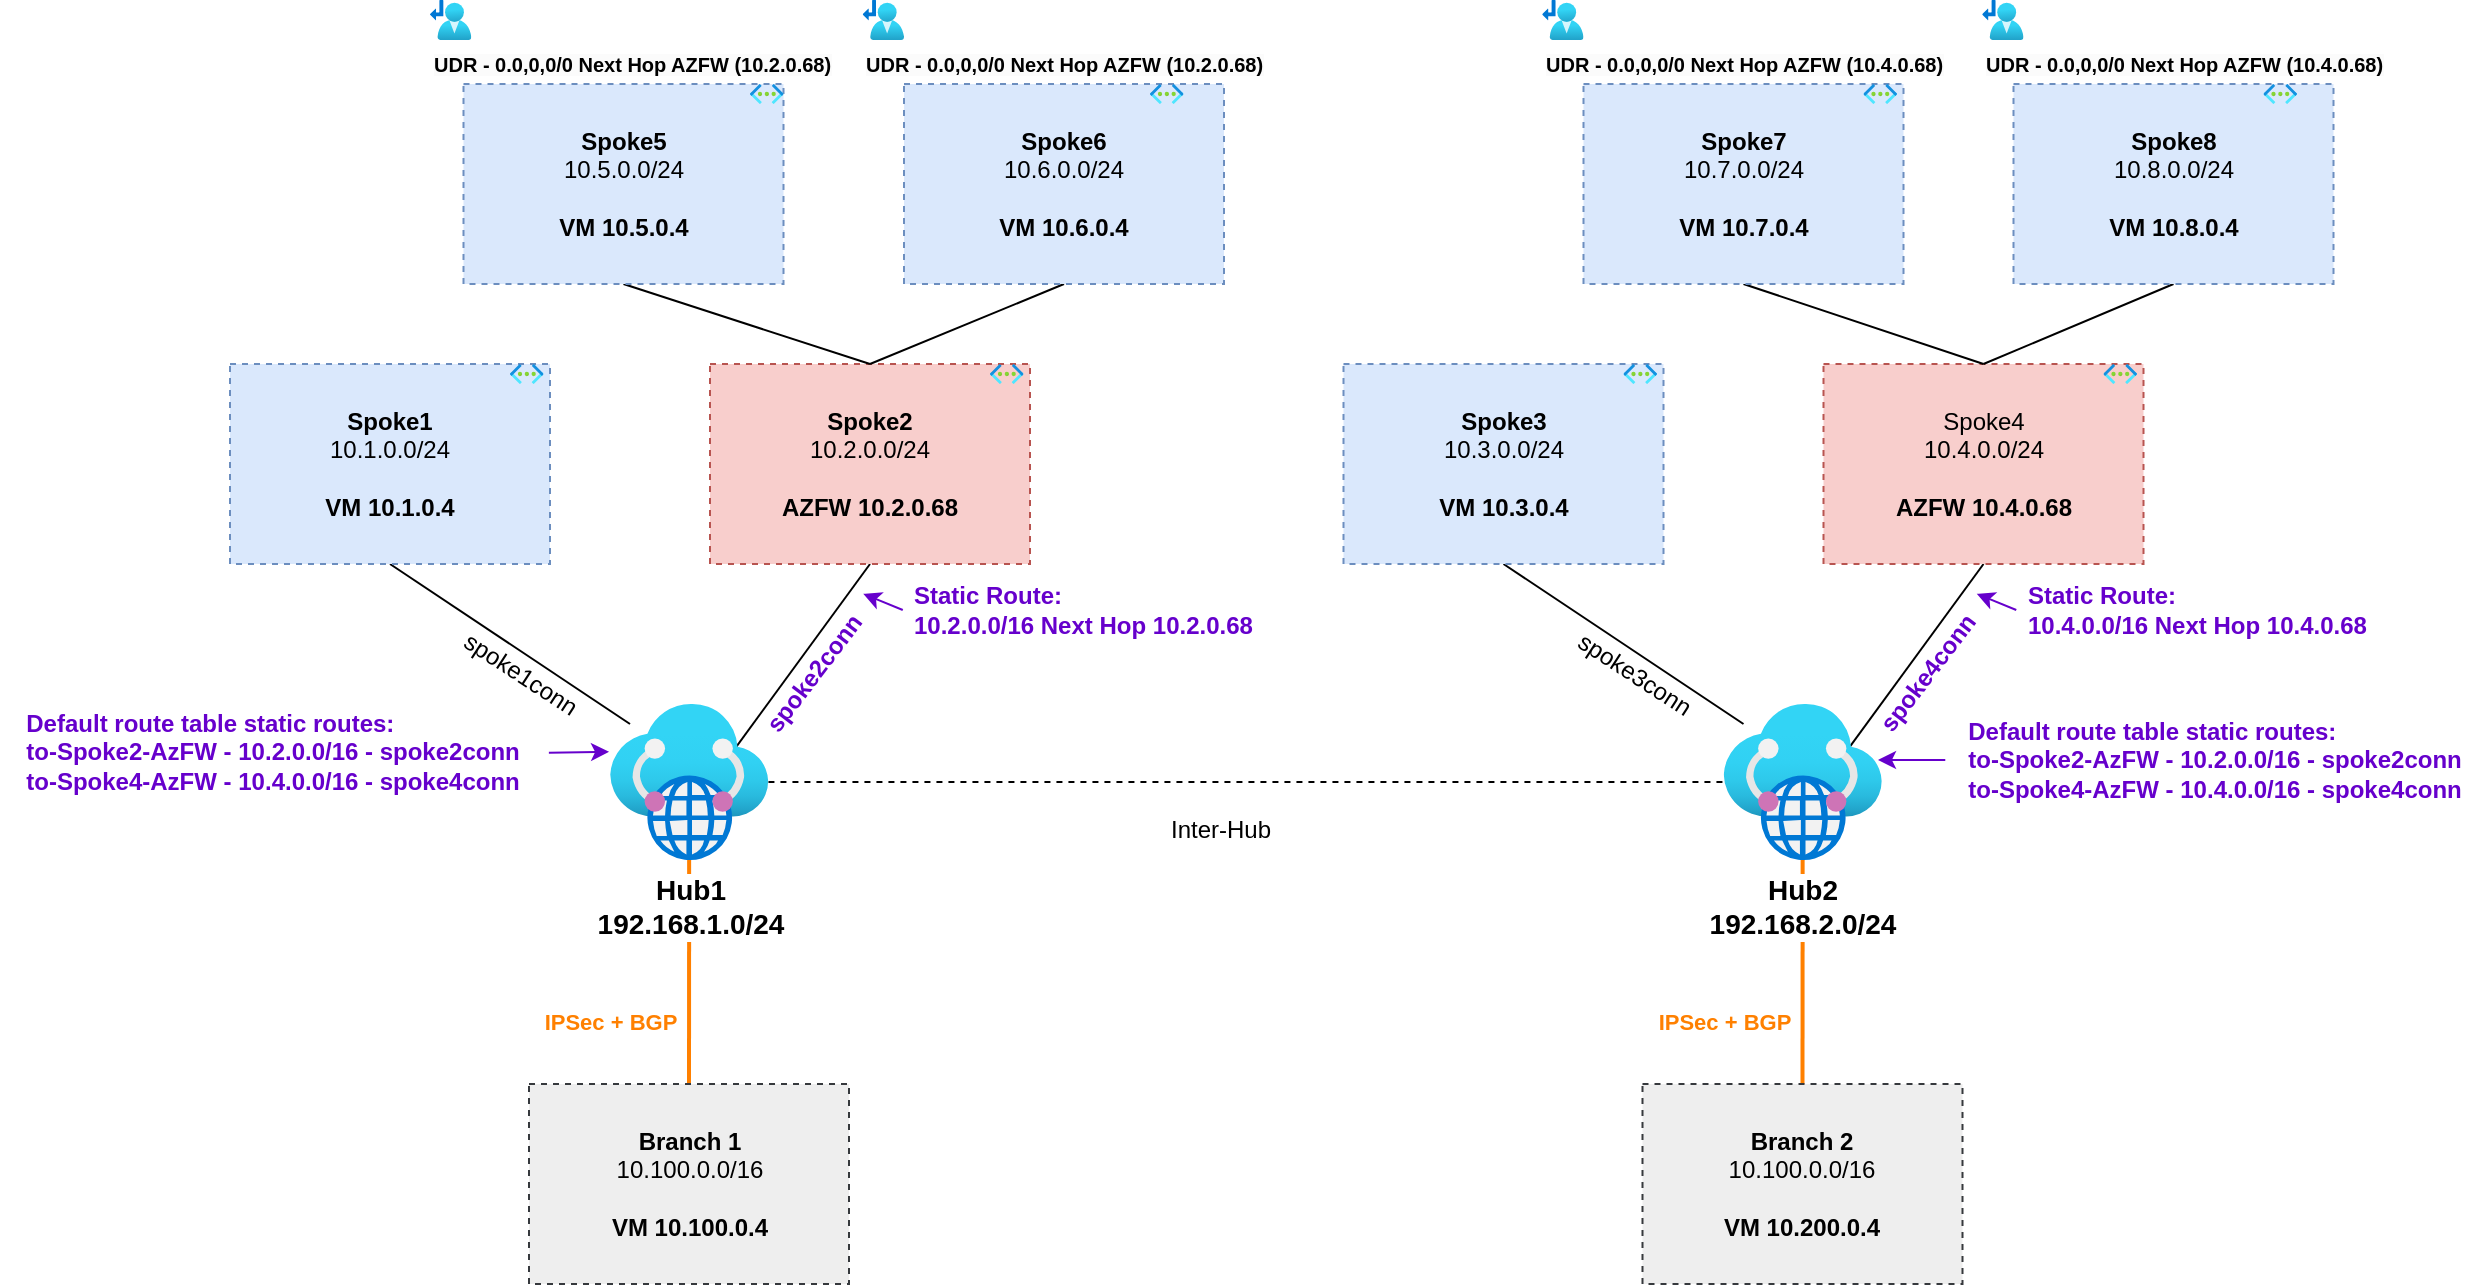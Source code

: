 <mxfile>
    <diagram id="VUlZrNLKj0H3eoXomR7d" name="Page-1">
        <mxGraphModel dx="1433" dy="946" grid="1" gridSize="10" guides="1" tooltips="1" connect="1" arrows="1" fold="1" page="1" pageScale="1" pageWidth="1100" pageHeight="850" math="0" shadow="0">
            <root>
                <mxCell id="0"/>
                <mxCell id="1" parent="0"/>
                <mxCell id="13" style="edgeStyle=none;html=1;exitX=0.5;exitY=1;exitDx=0;exitDy=0;endArrow=none;endFill=0;" parent="1" source="2" edge="1">
                    <mxGeometry relative="1" as="geometry">
                        <mxPoint x="332" y="406" as="targetPoint"/>
                    </mxGeometry>
                </mxCell>
                <mxCell id="2" value="&lt;b&gt;Spoke1&lt;/b&gt;&lt;br&gt;10.1.0.0/24&lt;br&gt;&lt;br&gt;&lt;b&gt;VM 10.1.0.4&lt;/b&gt;" style="whiteSpace=wrap;html=1;fillColor=#dae8fc;strokeColor=#6c8ebf;dashed=1;" parent="1" vertex="1">
                    <mxGeometry x="132" y="226" width="160" height="100" as="geometry"/>
                </mxCell>
                <mxCell id="3" value="" style="aspect=fixed;html=1;points=[];align=center;image;fontSize=12;image=img/lib/azure2/networking/Virtual_Networks.svg;dashed=1;" parent="1" vertex="1">
                    <mxGeometry x="272" y="226" width="16.75" height="10" as="geometry"/>
                </mxCell>
                <mxCell id="14" style="edgeStyle=none;html=1;exitX=0.5;exitY=1;exitDx=0;exitDy=0;entryX=0.769;entryY=0.313;entryDx=0;entryDy=0;entryPerimeter=0;endArrow=none;endFill=0;" parent="1" source="4" target="12" edge="1">
                    <mxGeometry relative="1" as="geometry"/>
                </mxCell>
                <mxCell id="4" value="&lt;b&gt;Spoke2&lt;/b&gt;&lt;br&gt;10.2.0.0/24&lt;br&gt;&lt;br&gt;&lt;b&gt;AZFW 10.2.0.68&lt;/b&gt;" style="whiteSpace=wrap;html=1;fillColor=#f8cecc;strokeColor=#b85450;dashed=1;" parent="1" vertex="1">
                    <mxGeometry x="372" y="226" width="160" height="100" as="geometry"/>
                </mxCell>
                <mxCell id="5" value="" style="aspect=fixed;html=1;points=[];align=center;image;fontSize=12;image=img/lib/azure2/networking/Virtual_Networks.svg;dashed=1;" parent="1" vertex="1">
                    <mxGeometry x="512" y="226" width="16.75" height="10" as="geometry"/>
                </mxCell>
                <mxCell id="10" style="edgeStyle=none;html=1;exitX=0.5;exitY=1;exitDx=0;exitDy=0;entryX=0.5;entryY=0;entryDx=0;entryDy=0;endArrow=none;endFill=0;" parent="1" source="6" target="4" edge="1">
                    <mxGeometry relative="1" as="geometry"/>
                </mxCell>
                <mxCell id="6" value="&lt;b&gt;Spoke5&lt;/b&gt;&lt;br&gt;10.5.0.0/24&lt;br&gt;&lt;br&gt;&lt;b&gt;VM 10.5.0.4&lt;/b&gt;" style="whiteSpace=wrap;html=1;fillColor=#dae8fc;strokeColor=#6c8ebf;dashed=1;" parent="1" vertex="1">
                    <mxGeometry x="248.75" y="86" width="160" height="100" as="geometry"/>
                </mxCell>
                <mxCell id="7" value="" style="aspect=fixed;html=1;points=[];align=center;image;fontSize=12;image=img/lib/azure2/networking/Virtual_Networks.svg;dashed=1;" parent="1" vertex="1">
                    <mxGeometry x="392" y="86" width="16.75" height="10" as="geometry"/>
                </mxCell>
                <mxCell id="11" style="edgeStyle=none;html=1;exitX=0.5;exitY=1;exitDx=0;exitDy=0;endArrow=none;endFill=0;" parent="1" source="8" edge="1">
                    <mxGeometry relative="1" as="geometry">
                        <mxPoint x="452" y="226" as="targetPoint"/>
                    </mxGeometry>
                </mxCell>
                <mxCell id="8" value="&lt;b&gt;Spoke6&lt;/b&gt;&lt;br&gt;10.6.0.0/24&lt;br&gt;&lt;br&gt;&lt;b&gt;VM 10.6.0.4&lt;/b&gt;" style="whiteSpace=wrap;html=1;fillColor=#dae8fc;strokeColor=#6c8ebf;dashed=1;" parent="1" vertex="1">
                    <mxGeometry x="469" y="86" width="160" height="100" as="geometry"/>
                </mxCell>
                <mxCell id="9" value="" style="aspect=fixed;html=1;points=[];align=center;image;fontSize=12;image=img/lib/azure2/networking/Virtual_Networks.svg;dashed=1;" parent="1" vertex="1">
                    <mxGeometry x="592" y="86" width="16.75" height="10" as="geometry"/>
                </mxCell>
                <mxCell id="16" style="edgeStyle=none;html=1;endArrow=none;endFill=0;strokeColor=#FF8000;entryX=0.5;entryY=0;entryDx=0;entryDy=0;strokeWidth=2;" parent="1" source="12" target="17" edge="1">
                    <mxGeometry relative="1" as="geometry">
                        <mxPoint x="355" y="556" as="targetPoint"/>
                    </mxGeometry>
                </mxCell>
                <mxCell id="18" value="IPSec + BGP" style="edgeLabel;html=1;align=center;verticalAlign=middle;resizable=0;points=[];fontStyle=1;fontColor=#FF8000;" parent="16" vertex="1" connectable="0">
                    <mxGeometry x="0.367" y="-2" relative="1" as="geometry">
                        <mxPoint x="-38" y="4" as="offset"/>
                    </mxGeometry>
                </mxCell>
                <mxCell id="47" style="edgeStyle=none;html=1;strokeColor=#000000;fontColor=#FF8000;endArrow=none;endFill=0;dashed=1;" edge="1" parent="1" source="12" target="39">
                    <mxGeometry relative="1" as="geometry"/>
                </mxCell>
                <mxCell id="12" value="&lt;b style=&quot;font-size: 14px;&quot;&gt;Hub1&lt;br style=&quot;font-size: 14px;&quot;&gt;192.168.1.0/24&lt;/b&gt;" style="aspect=fixed;html=1;points=[];align=center;image;fontSize=14;image=img/lib/azure2/networking/Virtual_WANs.svg;" parent="1" vertex="1">
                    <mxGeometry x="322" y="396" width="79.22" height="78" as="geometry"/>
                </mxCell>
                <mxCell id="17" value="&lt;b&gt;Branch 1&lt;/b&gt;&lt;br&gt;10.100.0.0/16&lt;br&gt;&lt;br&gt;&lt;b&gt;VM 10.100.0.4&lt;/b&gt;" style="whiteSpace=wrap;html=1;fillColor=#eeeeee;strokeColor=#36393d;dashed=1;" parent="1" vertex="1">
                    <mxGeometry x="281.5" y="586" width="160" height="100" as="geometry"/>
                </mxCell>
                <mxCell id="19" value="spoke1conn" style="text;html=1;align=center;verticalAlign=middle;resizable=0;points=[];autosize=1;strokeColor=none;fillColor=none;rotation=33.1;" parent="1" vertex="1">
                    <mxGeometry x="232" y="366" width="90" height="30" as="geometry"/>
                </mxCell>
                <mxCell id="20" value="spoke2conn" style="text;html=1;align=center;verticalAlign=middle;resizable=0;points=[];autosize=1;strokeColor=none;fillColor=none;rotation=-52.7;fontColor=#6600CC;fontStyle=1" parent="1" vertex="1">
                    <mxGeometry x="379" y="366" width="90" height="30" as="geometry"/>
                </mxCell>
                <mxCell id="22" style="edgeStyle=none;html=1;entryX=1.02;entryY=0.343;entryDx=0;entryDy=0;entryPerimeter=0;strokeColor=#6600CC;fontColor=#6600CC;exitX=-0.019;exitY=0.5;exitDx=0;exitDy=0;exitPerimeter=0;" edge="1" parent="1" source="21" target="20">
                    <mxGeometry relative="1" as="geometry"/>
                </mxCell>
                <mxCell id="21" value="Static Route:&lt;br&gt;10.2.0.0/16 Next Hop 10.2.0.68" style="text;html=1;align=left;verticalAlign=middle;resizable=0;points=[];autosize=1;strokeColor=none;fillColor=none;fontColor=#6600CC;fontStyle=1" vertex="1" parent="1">
                    <mxGeometry x="472" y="329" width="190" height="40" as="geometry"/>
                </mxCell>
                <mxCell id="24" style="edgeStyle=none;html=1;entryX=-0.006;entryY=0.306;entryDx=0;entryDy=0;entryPerimeter=0;strokeColor=#6600CC;fontColor=#6600CC;exitX=1.014;exitY=0.507;exitDx=0;exitDy=0;exitPerimeter=0;" edge="1" parent="1" source="23" target="12">
                    <mxGeometry relative="1" as="geometry"/>
                </mxCell>
                <mxCell id="23" value="&lt;div style=&quot;text-align: left;&quot;&gt;&lt;span style=&quot;background-color: initial;&quot;&gt;Default route table static routes:&lt;/span&gt;&lt;/div&gt;&lt;div style=&quot;text-align: left;&quot;&gt;&lt;span style=&quot;background-color: initial;&quot;&gt;to-Spoke2-AzFW - 10.2.0.0/16 - spoke2conn&lt;/span&gt;&lt;/div&gt;&lt;div style=&quot;text-align: left;&quot;&gt;&lt;span style=&quot;background-color: initial;&quot;&gt;to-Spoke4-AzFW - 10.4.0.0/16 - spoke4conn&lt;/span&gt;&lt;/div&gt;" style="text;html=1;align=center;verticalAlign=middle;resizable=0;points=[];autosize=1;strokeColor=none;fillColor=none;fontColor=#6600CC;fontStyle=1" vertex="1" parent="1">
                    <mxGeometry x="17.65" y="390" width="270" height="60" as="geometry"/>
                </mxCell>
                <mxCell id="25" style="edgeStyle=none;html=1;exitX=0.5;exitY=1;exitDx=0;exitDy=0;endArrow=none;endFill=0;" edge="1" parent="1" source="26">
                    <mxGeometry relative="1" as="geometry">
                        <mxPoint x="888.75" y="406" as="targetPoint"/>
                    </mxGeometry>
                </mxCell>
                <mxCell id="26" value="&lt;b&gt;Spoke3&lt;/b&gt;&lt;br&gt;10.3.0.0/24&lt;br&gt;&lt;br&gt;&lt;b&gt;VM 10.3.0.4&lt;/b&gt;" style="whiteSpace=wrap;html=1;fillColor=#dae8fc;strokeColor=#6c8ebf;dashed=1;" vertex="1" parent="1">
                    <mxGeometry x="688.75" y="226" width="160" height="100" as="geometry"/>
                </mxCell>
                <mxCell id="27" value="" style="aspect=fixed;html=1;points=[];align=center;image;fontSize=12;image=img/lib/azure2/networking/Virtual_Networks.svg;dashed=1;" vertex="1" parent="1">
                    <mxGeometry x="828.75" y="226" width="16.75" height="10" as="geometry"/>
                </mxCell>
                <mxCell id="28" style="edgeStyle=none;html=1;exitX=0.5;exitY=1;exitDx=0;exitDy=0;entryX=0.769;entryY=0.313;entryDx=0;entryDy=0;entryPerimeter=0;endArrow=none;endFill=0;" edge="1" parent="1" source="29" target="39">
                    <mxGeometry relative="1" as="geometry"/>
                </mxCell>
                <mxCell id="29" value="Spoke4&lt;br&gt;10.4.0.0/24&lt;br&gt;&lt;br&gt;&lt;b&gt;AZFW 10.4.0.68&lt;/b&gt;" style="whiteSpace=wrap;html=1;fillColor=#f8cecc;strokeColor=#b85450;dashed=1;" vertex="1" parent="1">
                    <mxGeometry x="928.75" y="226" width="160" height="100" as="geometry"/>
                </mxCell>
                <mxCell id="30" value="" style="aspect=fixed;html=1;points=[];align=center;image;fontSize=12;image=img/lib/azure2/networking/Virtual_Networks.svg;dashed=1;" vertex="1" parent="1">
                    <mxGeometry x="1068.75" y="226" width="16.75" height="10" as="geometry"/>
                </mxCell>
                <mxCell id="31" style="edgeStyle=none;html=1;exitX=0.5;exitY=1;exitDx=0;exitDy=0;entryX=0.5;entryY=0;entryDx=0;entryDy=0;endArrow=none;endFill=0;" edge="1" parent="1" source="32" target="29">
                    <mxGeometry relative="1" as="geometry"/>
                </mxCell>
                <mxCell id="32" value="&lt;b&gt;Spoke7&lt;/b&gt;&lt;br&gt;10.7.0.0/24&lt;br&gt;&lt;br&gt;&lt;b&gt;VM 10.7.0.4&lt;/b&gt;" style="whiteSpace=wrap;html=1;fillColor=#dae8fc;strokeColor=#6c8ebf;dashed=1;" vertex="1" parent="1">
                    <mxGeometry x="808.75" y="86" width="160" height="100" as="geometry"/>
                </mxCell>
                <mxCell id="33" value="" style="aspect=fixed;html=1;points=[];align=center;image;fontSize=12;image=img/lib/azure2/networking/Virtual_Networks.svg;dashed=1;" vertex="1" parent="1">
                    <mxGeometry x="948.75" y="86" width="16.75" height="10" as="geometry"/>
                </mxCell>
                <mxCell id="34" style="edgeStyle=none;html=1;exitX=0.5;exitY=1;exitDx=0;exitDy=0;endArrow=none;endFill=0;" edge="1" parent="1" source="35">
                    <mxGeometry relative="1" as="geometry">
                        <mxPoint x="1008.75" y="226" as="targetPoint"/>
                    </mxGeometry>
                </mxCell>
                <mxCell id="35" value="&lt;b&gt;Spoke8&lt;/b&gt;&lt;br&gt;10.8.0.0/24&lt;br&gt;&lt;br&gt;&lt;b&gt;VM 10.8.0.4&lt;/b&gt;" style="whiteSpace=wrap;html=1;fillColor=#dae8fc;strokeColor=#6c8ebf;dashed=1;" vertex="1" parent="1">
                    <mxGeometry x="1023.75" y="86" width="160" height="100" as="geometry"/>
                </mxCell>
                <mxCell id="36" value="" style="aspect=fixed;html=1;points=[];align=center;image;fontSize=12;image=img/lib/azure2/networking/Virtual_Networks.svg;dashed=1;" vertex="1" parent="1">
                    <mxGeometry x="1148.75" y="86" width="16.75" height="10" as="geometry"/>
                </mxCell>
                <mxCell id="37" style="edgeStyle=none;html=1;endArrow=none;endFill=0;strokeColor=#FF8000;entryX=0.5;entryY=0;entryDx=0;entryDy=0;strokeWidth=2;" edge="1" parent="1" source="39" target="40">
                    <mxGeometry relative="1" as="geometry">
                        <mxPoint x="911.75" y="556" as="targetPoint"/>
                    </mxGeometry>
                </mxCell>
                <mxCell id="38" value="IPSec + BGP" style="edgeLabel;html=1;align=center;verticalAlign=middle;resizable=0;points=[];fontStyle=1;fontColor=#FF8000;" vertex="1" connectable="0" parent="37">
                    <mxGeometry x="0.367" y="-2" relative="1" as="geometry">
                        <mxPoint x="-38" y="4" as="offset"/>
                    </mxGeometry>
                </mxCell>
                <mxCell id="39" value="&lt;b style=&quot;font-size: 14px;&quot;&gt;Hub2&lt;br style=&quot;font-size: 14px;&quot;&gt;192.168.2.0/24&lt;/b&gt;" style="aspect=fixed;html=1;points=[];align=center;image;fontSize=14;image=img/lib/azure2/networking/Virtual_WANs.svg;" vertex="1" parent="1">
                    <mxGeometry x="878.75" y="396" width="79.22" height="78" as="geometry"/>
                </mxCell>
                <mxCell id="40" value="&lt;b&gt;Branch 2&lt;/b&gt;&lt;br&gt;10.100.0.0/16&lt;br&gt;&lt;br&gt;&lt;b&gt;VM 10.200.0.4&lt;/b&gt;" style="whiteSpace=wrap;html=1;fillColor=#eeeeee;strokeColor=#36393d;dashed=1;" vertex="1" parent="1">
                    <mxGeometry x="838.25" y="586" width="160" height="100" as="geometry"/>
                </mxCell>
                <mxCell id="41" value="spoke3conn" style="text;html=1;align=center;verticalAlign=middle;resizable=0;points=[];autosize=1;strokeColor=none;fillColor=none;rotation=33.1;" vertex="1" parent="1">
                    <mxGeometry x="788.75" y="366" width="90" height="30" as="geometry"/>
                </mxCell>
                <mxCell id="42" value="spoke4conn" style="text;html=1;align=center;verticalAlign=middle;resizable=0;points=[];autosize=1;strokeColor=none;fillColor=none;rotation=-52.7;fontColor=#6600CC;fontStyle=1" vertex="1" parent="1">
                    <mxGeometry x="935.75" y="366" width="90" height="30" as="geometry"/>
                </mxCell>
                <mxCell id="43" style="edgeStyle=none;html=1;entryX=1.02;entryY=0.343;entryDx=0;entryDy=0;entryPerimeter=0;strokeColor=#6600CC;fontColor=#6600CC;exitX=-0.019;exitY=0.5;exitDx=0;exitDy=0;exitPerimeter=0;" edge="1" parent="1" source="44" target="42">
                    <mxGeometry relative="1" as="geometry"/>
                </mxCell>
                <mxCell id="44" value="Static Route:&lt;br&gt;10.4.0.0/16 Next Hop 10.4.0.68" style="text;html=1;align=left;verticalAlign=middle;resizable=0;points=[];autosize=1;strokeColor=none;fillColor=none;fontColor=#6600CC;fontStyle=1" vertex="1" parent="1">
                    <mxGeometry x="1028.75" y="329" width="190" height="40" as="geometry"/>
                </mxCell>
                <mxCell id="45" style="edgeStyle=none;html=1;strokeColor=#6600CC;fontColor=#6600CC;exitX=0.002;exitY=0.5;exitDx=0;exitDy=0;exitPerimeter=0;" edge="1" parent="1" source="46">
                    <mxGeometry relative="1" as="geometry">
                        <mxPoint x="956" y="424" as="targetPoint"/>
                    </mxGeometry>
                </mxCell>
                <mxCell id="46" value="&lt;div style=&quot;text-align: left;&quot;&gt;&lt;span style=&quot;background-color: initial;&quot;&gt;Default route table static routes:&lt;/span&gt;&lt;/div&gt;&lt;div style=&quot;text-align: left;&quot;&gt;&lt;span style=&quot;background-color: initial;&quot;&gt;to-Spoke2-AzFW - 10.2.0.0/16 - spoke2conn&lt;/span&gt;&lt;/div&gt;&lt;div style=&quot;text-align: left;&quot;&gt;&lt;span style=&quot;background-color: initial;&quot;&gt;to-Spoke4-AzFW - 10.4.0.0/16 - spoke4conn&lt;/span&gt;&lt;/div&gt;" style="text;html=1;align=center;verticalAlign=middle;resizable=0;points=[];autosize=1;strokeColor=none;fillColor=none;fontColor=#6600CC;fontStyle=1" vertex="1" parent="1">
                    <mxGeometry x="989.1" y="394" width="270" height="60" as="geometry"/>
                </mxCell>
                <mxCell id="48" value="Inter-Hub" style="text;html=1;align=center;verticalAlign=middle;resizable=0;points=[];autosize=1;strokeColor=none;fillColor=none;fontColor=#000000;" vertex="1" parent="1">
                    <mxGeometry x="592" y="444" width="70" height="30" as="geometry"/>
                </mxCell>
                <mxCell id="51" value="&lt;span style=&quot;color: rgb(0, 0, 0); font-size: 10px; background-color: rgb(251, 251, 251);&quot;&gt;UDR - 0.0,0,0/0 Next Hop AZFW (10.2.0.68)&lt;/span&gt;" style="aspect=fixed;html=1;points=[];align=left;image;fontSize=10;image=img/lib/azure2/networking/Route_Tables.svg;fontColor=#FF8000;fontStyle=1" vertex="1" parent="1">
                    <mxGeometry x="232" y="44" width="20.65" height="20" as="geometry"/>
                </mxCell>
                <mxCell id="54" value="&lt;span style=&quot;color: rgb(0, 0, 0); font-size: 10px; background-color: rgb(251, 251, 251);&quot;&gt;UDR - 0.0,0,0/0 Next Hop AZFW (10.2.0.68)&lt;/span&gt;" style="aspect=fixed;html=1;points=[];align=left;image;fontSize=10;image=img/lib/azure2/networking/Route_Tables.svg;fontColor=#FF8000;fontStyle=1" vertex="1" parent="1">
                    <mxGeometry x="448.35" y="44" width="20.65" height="20" as="geometry"/>
                </mxCell>
                <mxCell id="55" value="&lt;span style=&quot;color: rgb(0, 0, 0); font-size: 10px; background-color: rgb(251, 251, 251);&quot;&gt;UDR - 0.0,0,0/0 Next Hop AZFW (10.4.0.68)&lt;/span&gt;" style="aspect=fixed;html=1;points=[];align=left;image;fontSize=10;image=img/lib/azure2/networking/Route_Tables.svg;fontColor=#FF8000;fontStyle=1" vertex="1" parent="1">
                    <mxGeometry x="788.1" y="44" width="20.65" height="20" as="geometry"/>
                </mxCell>
                <mxCell id="56" value="&lt;span style=&quot;color: rgb(0, 0, 0); font-size: 10px; background-color: rgb(251, 251, 251);&quot;&gt;UDR - 0.0,0,0/0 Next Hop AZFW (10.4.0.68)&lt;/span&gt;" style="aspect=fixed;html=1;points=[];align=left;image;fontSize=10;image=img/lib/azure2/networking/Route_Tables.svg;fontColor=#FF8000;fontStyle=1" vertex="1" parent="1">
                    <mxGeometry x="1008.1" y="44" width="20.65" height="20" as="geometry"/>
                </mxCell>
            </root>
        </mxGraphModel>
    </diagram>
</mxfile>